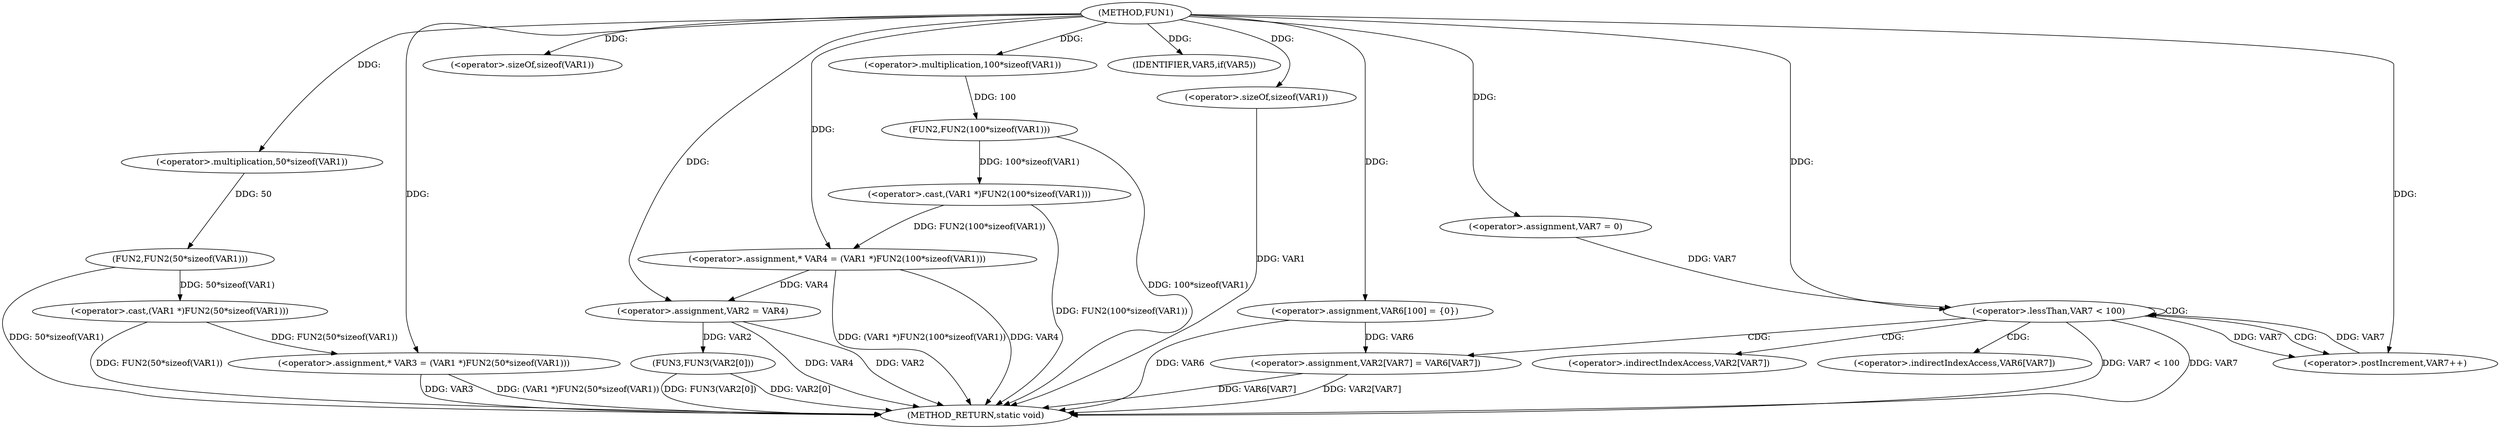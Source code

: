 digraph FUN1 {  
"1000100" [label = "(METHOD,FUN1)" ]
"1000156" [label = "(METHOD_RETURN,static void)" ]
"1000104" [label = "(<operator>.assignment,* VAR3 = (VAR1 *)FUN2(50*sizeof(VAR1)))" ]
"1000106" [label = "(<operator>.cast,(VAR1 *)FUN2(50*sizeof(VAR1)))" ]
"1000108" [label = "(FUN2,FUN2(50*sizeof(VAR1)))" ]
"1000109" [label = "(<operator>.multiplication,50*sizeof(VAR1))" ]
"1000111" [label = "(<operator>.sizeOf,sizeof(VAR1))" ]
"1000114" [label = "(<operator>.assignment,* VAR4 = (VAR1 *)FUN2(100*sizeof(VAR1)))" ]
"1000116" [label = "(<operator>.cast,(VAR1 *)FUN2(100*sizeof(VAR1)))" ]
"1000118" [label = "(FUN2,FUN2(100*sizeof(VAR1)))" ]
"1000119" [label = "(<operator>.multiplication,100*sizeof(VAR1))" ]
"1000121" [label = "(<operator>.sizeOf,sizeof(VAR1))" ]
"1000124" [label = "(IDENTIFIER,VAR5,if(VAR5))" ]
"1000126" [label = "(<operator>.assignment,VAR2 = VAR4)" ]
"1000131" [label = "(<operator>.assignment,VAR6[100] = {0})" ]
"1000136" [label = "(<operator>.assignment,VAR7 = 0)" ]
"1000139" [label = "(<operator>.lessThan,VAR7 < 100)" ]
"1000142" [label = "(<operator>.postIncrement,VAR7++)" ]
"1000145" [label = "(<operator>.assignment,VAR2[VAR7] = VAR6[VAR7])" ]
"1000152" [label = "(FUN3,FUN3(VAR2[0]))" ]
"1000146" [label = "(<operator>.indirectIndexAccess,VAR2[VAR7])" ]
"1000149" [label = "(<operator>.indirectIndexAccess,VAR6[VAR7])" ]
  "1000106" -> "1000156"  [ label = "DDG: FUN2(50*sizeof(VAR1))"] 
  "1000104" -> "1000156"  [ label = "DDG: VAR3"] 
  "1000145" -> "1000156"  [ label = "DDG: VAR6[VAR7]"] 
  "1000116" -> "1000156"  [ label = "DDG: FUN2(100*sizeof(VAR1))"] 
  "1000126" -> "1000156"  [ label = "DDG: VAR4"] 
  "1000118" -> "1000156"  [ label = "DDG: 100*sizeof(VAR1)"] 
  "1000145" -> "1000156"  [ label = "DDG: VAR2[VAR7]"] 
  "1000114" -> "1000156"  [ label = "DDG: (VAR1 *)FUN2(100*sizeof(VAR1))"] 
  "1000131" -> "1000156"  [ label = "DDG: VAR6"] 
  "1000139" -> "1000156"  [ label = "DDG: VAR7 < 100"] 
  "1000139" -> "1000156"  [ label = "DDG: VAR7"] 
  "1000152" -> "1000156"  [ label = "DDG: FUN3(VAR2[0])"] 
  "1000114" -> "1000156"  [ label = "DDG: VAR4"] 
  "1000126" -> "1000156"  [ label = "DDG: VAR2"] 
  "1000152" -> "1000156"  [ label = "DDG: VAR2[0]"] 
  "1000121" -> "1000156"  [ label = "DDG: VAR1"] 
  "1000104" -> "1000156"  [ label = "DDG: (VAR1 *)FUN2(50*sizeof(VAR1))"] 
  "1000108" -> "1000156"  [ label = "DDG: 50*sizeof(VAR1)"] 
  "1000106" -> "1000104"  [ label = "DDG: FUN2(50*sizeof(VAR1))"] 
  "1000100" -> "1000104"  [ label = "DDG: "] 
  "1000108" -> "1000106"  [ label = "DDG: 50*sizeof(VAR1)"] 
  "1000109" -> "1000108"  [ label = "DDG: 50"] 
  "1000100" -> "1000109"  [ label = "DDG: "] 
  "1000100" -> "1000111"  [ label = "DDG: "] 
  "1000116" -> "1000114"  [ label = "DDG: FUN2(100*sizeof(VAR1))"] 
  "1000100" -> "1000114"  [ label = "DDG: "] 
  "1000118" -> "1000116"  [ label = "DDG: 100*sizeof(VAR1)"] 
  "1000119" -> "1000118"  [ label = "DDG: 100"] 
  "1000100" -> "1000119"  [ label = "DDG: "] 
  "1000100" -> "1000121"  [ label = "DDG: "] 
  "1000100" -> "1000124"  [ label = "DDG: "] 
  "1000114" -> "1000126"  [ label = "DDG: VAR4"] 
  "1000100" -> "1000126"  [ label = "DDG: "] 
  "1000100" -> "1000131"  [ label = "DDG: "] 
  "1000100" -> "1000136"  [ label = "DDG: "] 
  "1000142" -> "1000139"  [ label = "DDG: VAR7"] 
  "1000136" -> "1000139"  [ label = "DDG: VAR7"] 
  "1000100" -> "1000139"  [ label = "DDG: "] 
  "1000139" -> "1000142"  [ label = "DDG: VAR7"] 
  "1000100" -> "1000142"  [ label = "DDG: "] 
  "1000131" -> "1000145"  [ label = "DDG: VAR6"] 
  "1000126" -> "1000152"  [ label = "DDG: VAR2"] 
  "1000139" -> "1000142"  [ label = "CDG: "] 
  "1000139" -> "1000145"  [ label = "CDG: "] 
  "1000139" -> "1000139"  [ label = "CDG: "] 
  "1000139" -> "1000146"  [ label = "CDG: "] 
  "1000139" -> "1000149"  [ label = "CDG: "] 
}
